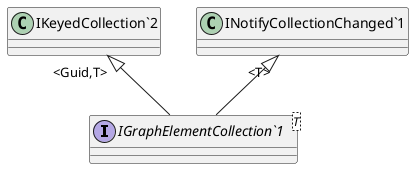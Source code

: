 @startuml
interface "IGraphElementCollection`1"<T> {
}
"IKeyedCollection`2" "<Guid,T>" <|-- "IGraphElementCollection`1"
"INotifyCollectionChanged`1" "<T>" <|-- "IGraphElementCollection`1"
@enduml

